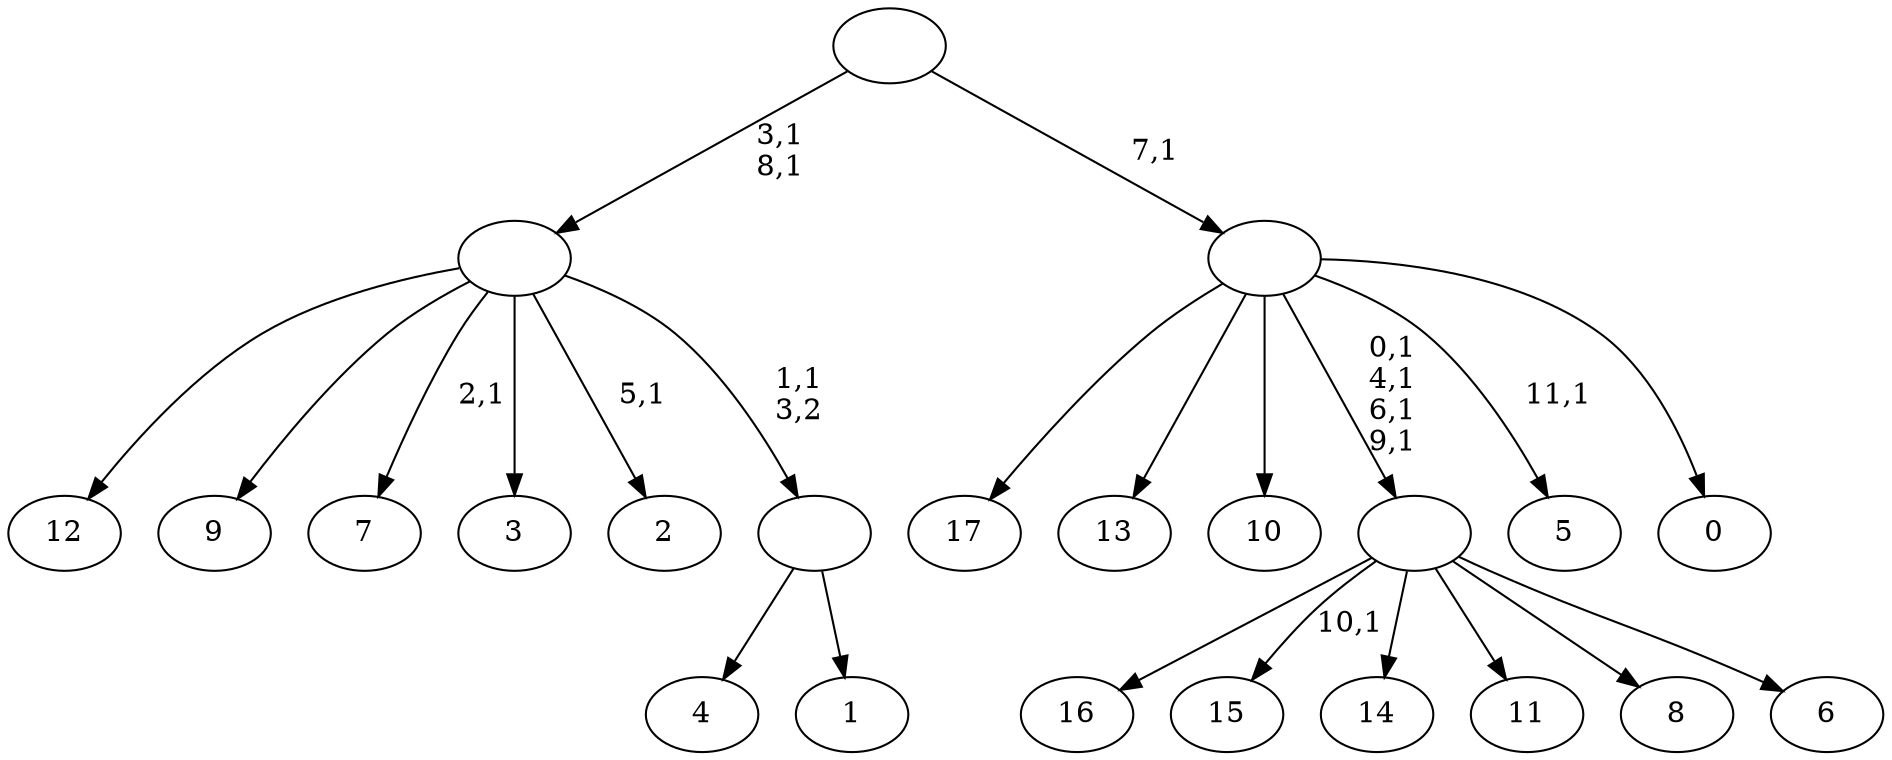 digraph T {
	30 [label="17"]
	29 [label="16"]
	28 [label="15"]
	26 [label="14"]
	25 [label="13"]
	24 [label="12"]
	23 [label="11"]
	22 [label="10"]
	21 [label="9"]
	20 [label="8"]
	19 [label="7"]
	17 [label="6"]
	16 [label=""]
	12 [label="5"]
	10 [label="4"]
	9 [label="3"]
	8 [label="2"]
	6 [label="1"]
	5 [label=""]
	4 [label=""]
	2 [label="0"]
	1 [label=""]
	0 [label=""]
	16 -> 28 [label="10,1"]
	16 -> 29 [label=""]
	16 -> 26 [label=""]
	16 -> 23 [label=""]
	16 -> 20 [label=""]
	16 -> 17 [label=""]
	5 -> 10 [label=""]
	5 -> 6 [label=""]
	4 -> 8 [label="5,1"]
	4 -> 19 [label="2,1"]
	4 -> 24 [label=""]
	4 -> 21 [label=""]
	4 -> 9 [label=""]
	4 -> 5 [label="1,1\n3,2"]
	1 -> 12 [label="11,1"]
	1 -> 16 [label="0,1\n4,1\n6,1\n9,1"]
	1 -> 30 [label=""]
	1 -> 25 [label=""]
	1 -> 22 [label=""]
	1 -> 2 [label=""]
	0 -> 4 [label="3,1\n8,1"]
	0 -> 1 [label="7,1"]
}
